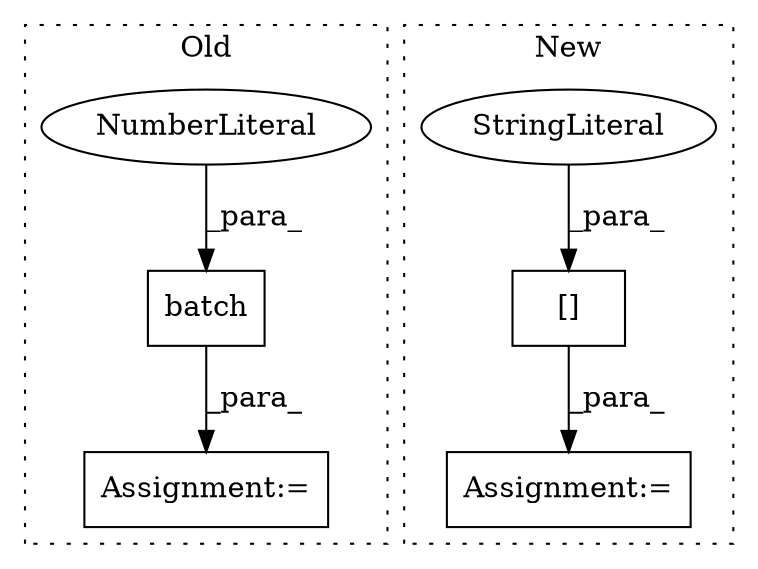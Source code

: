 digraph G {
subgraph cluster0 {
1 [label="batch" a="32" s="3015,3046" l="6,1" shape="box"];
4 [label="Assignment:=" a="7" s="3059" l="1" shape="box"];
6 [label="NumberLiteral" a="34" s="3041" l="1" shape="ellipse"];
label = "Old";
style="dotted";
}
subgraph cluster1 {
2 [label="[]" a="2" s="3120,3131" l="4,1" shape="box"];
3 [label="StringLiteral" a="45" s="3124" l="7" shape="ellipse"];
5 [label="Assignment:=" a="7" s="3119" l="1" shape="box"];
label = "New";
style="dotted";
}
1 -> 4 [label="_para_"];
2 -> 5 [label="_para_"];
3 -> 2 [label="_para_"];
6 -> 1 [label="_para_"];
}